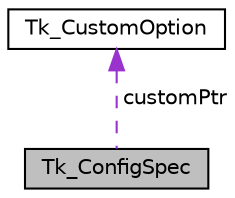 digraph "Tk_ConfigSpec"
{
  edge [fontname="Helvetica",fontsize="10",labelfontname="Helvetica",labelfontsize="10"];
  node [fontname="Helvetica",fontsize="10",shape=record];
  Node1 [label="Tk_ConfigSpec",height=0.2,width=0.4,color="black", fillcolor="grey75", style="filled", fontcolor="black"];
  Node2 -> Node1 [dir="back",color="darkorchid3",fontsize="10",style="dashed",label=" customPtr" ,fontname="Helvetica"];
  Node2 [label="Tk_CustomOption",height=0.2,width=0.4,color="black", fillcolor="white", style="filled",URL="$struct_tk___custom_option.html"];
}
